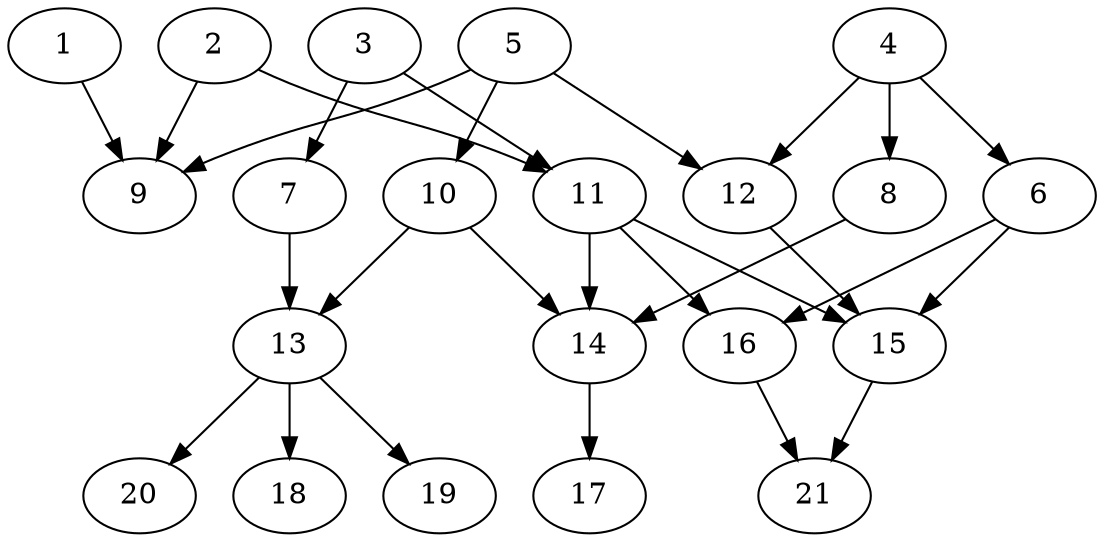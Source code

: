 // DAG (tier=2-normal, mode=compute, n=21, ccr=0.370, fat=0.641, density=0.481, regular=0.448, jump=0.167, mindata=524288, maxdata=8388608)
// DAG automatically generated by daggen at Sun Aug 24 16:33:33 2025
// /home/ermia/Project/Environments/daggen/bin/daggen --dot --ccr 0.370 --fat 0.641 --regular 0.448 --density 0.481 --jump 0.167 --mindata 524288 --maxdata 8388608 -n 21 
digraph G {
  1 [size="627655729860383616", alpha="0.03", expect_size="313827864930191808"]
  1 -> 9 [size ="307754950459392"]
  2 [size="28329334595903291392", alpha="0.18", expect_size="14164667297951645696"]
  2 -> 9 [size ="74344281669632"]
  2 -> 11 [size ="74344281669632"]
  3 [size="274116207085903744", alpha="0.01", expect_size="137058103542951872"]
  3 -> 7 [size ="112309041102848"]
  3 -> 11 [size ="112309041102848"]
  4 [size="694143246444661760", alpha="0.11", expect_size="347071623222330880"]
  4 -> 6 [size ="417644767346688"]
  4 -> 8 [size ="417644767346688"]
  4 -> 12 [size ="417644767346688"]
  5 [size="33369329629780770816", alpha="0.07", expect_size="16684664814890385408"]
  5 -> 9 [size ="82919175487488"]
  5 -> 10 [size ="82919175487488"]
  5 -> 12 [size ="82919175487488"]
  6 [size="506015323884929216", alpha="0.04", expect_size="253007661942464608"]
  6 -> 15 [size ="502801117478912"]
  6 -> 16 [size ="502801117478912"]
  7 [size="11811477273104613376", alpha="0.11", expect_size="5905738636552306688"]
  7 -> 13 [size ="41491531563008"]
  8 [size="560545884784916692992", alpha="0.14", expect_size="280272942392458346496"]
  8 -> 14 [size ="543872916652032"]
  9 [size="6193764576536234", alpha="0.15", expect_size="3096882288268117"]
  10 [size="83419541499975565312", alpha="0.18", expect_size="41709770749987782656"]
  10 -> 13 [size ="152733810163712"]
  10 -> 14 [size ="152733810163712"]
  11 [size="545149393734592384", alpha="0.10", expect_size="272574696867296192"]
  11 -> 14 [size ="265798421577728"]
  11 -> 15 [size ="265798421577728"]
  11 -> 16 [size ="265798421577728"]
  12 [size="1646876047585909", alpha="0.10", expect_size="823438023792954"]
  12 -> 15 [size ="30314759979008"]
  13 [size="7141189523622255", alpha="0.18", expect_size="3570594761811127"]
  13 -> 18 [size ="510101219704832"]
  13 -> 19 [size ="510101219704832"]
  13 -> 20 [size ="510101219704832"]
  14 [size="5334305903056928", alpha="0.12", expect_size="2667152951528464"]
  14 -> 17 [size ="88495653650432"]
  15 [size="4566589113120248", alpha="0.07", expect_size="2283294556560124"]
  15 -> 21 [size ="95155537313792"]
  16 [size="69703388093864738816", alpha="0.17", expect_size="34851694046932369408"]
  16 -> 21 [size ="135495824703488"]
  17 [size="2111438480991600", alpha="0.14", expect_size="1055719240495800"]
  18 [size="281239551458192032", alpha="0.08", expect_size="140619775729096016"]
  19 [size="413256563637906046976", alpha="0.01", expect_size="206628281818953023488"]
  20 [size="6274698499973124", alpha="0.07", expect_size="3137349249986562"]
  21 [size="15445864815754296", alpha="0.09", expect_size="7722932407877148"]
}